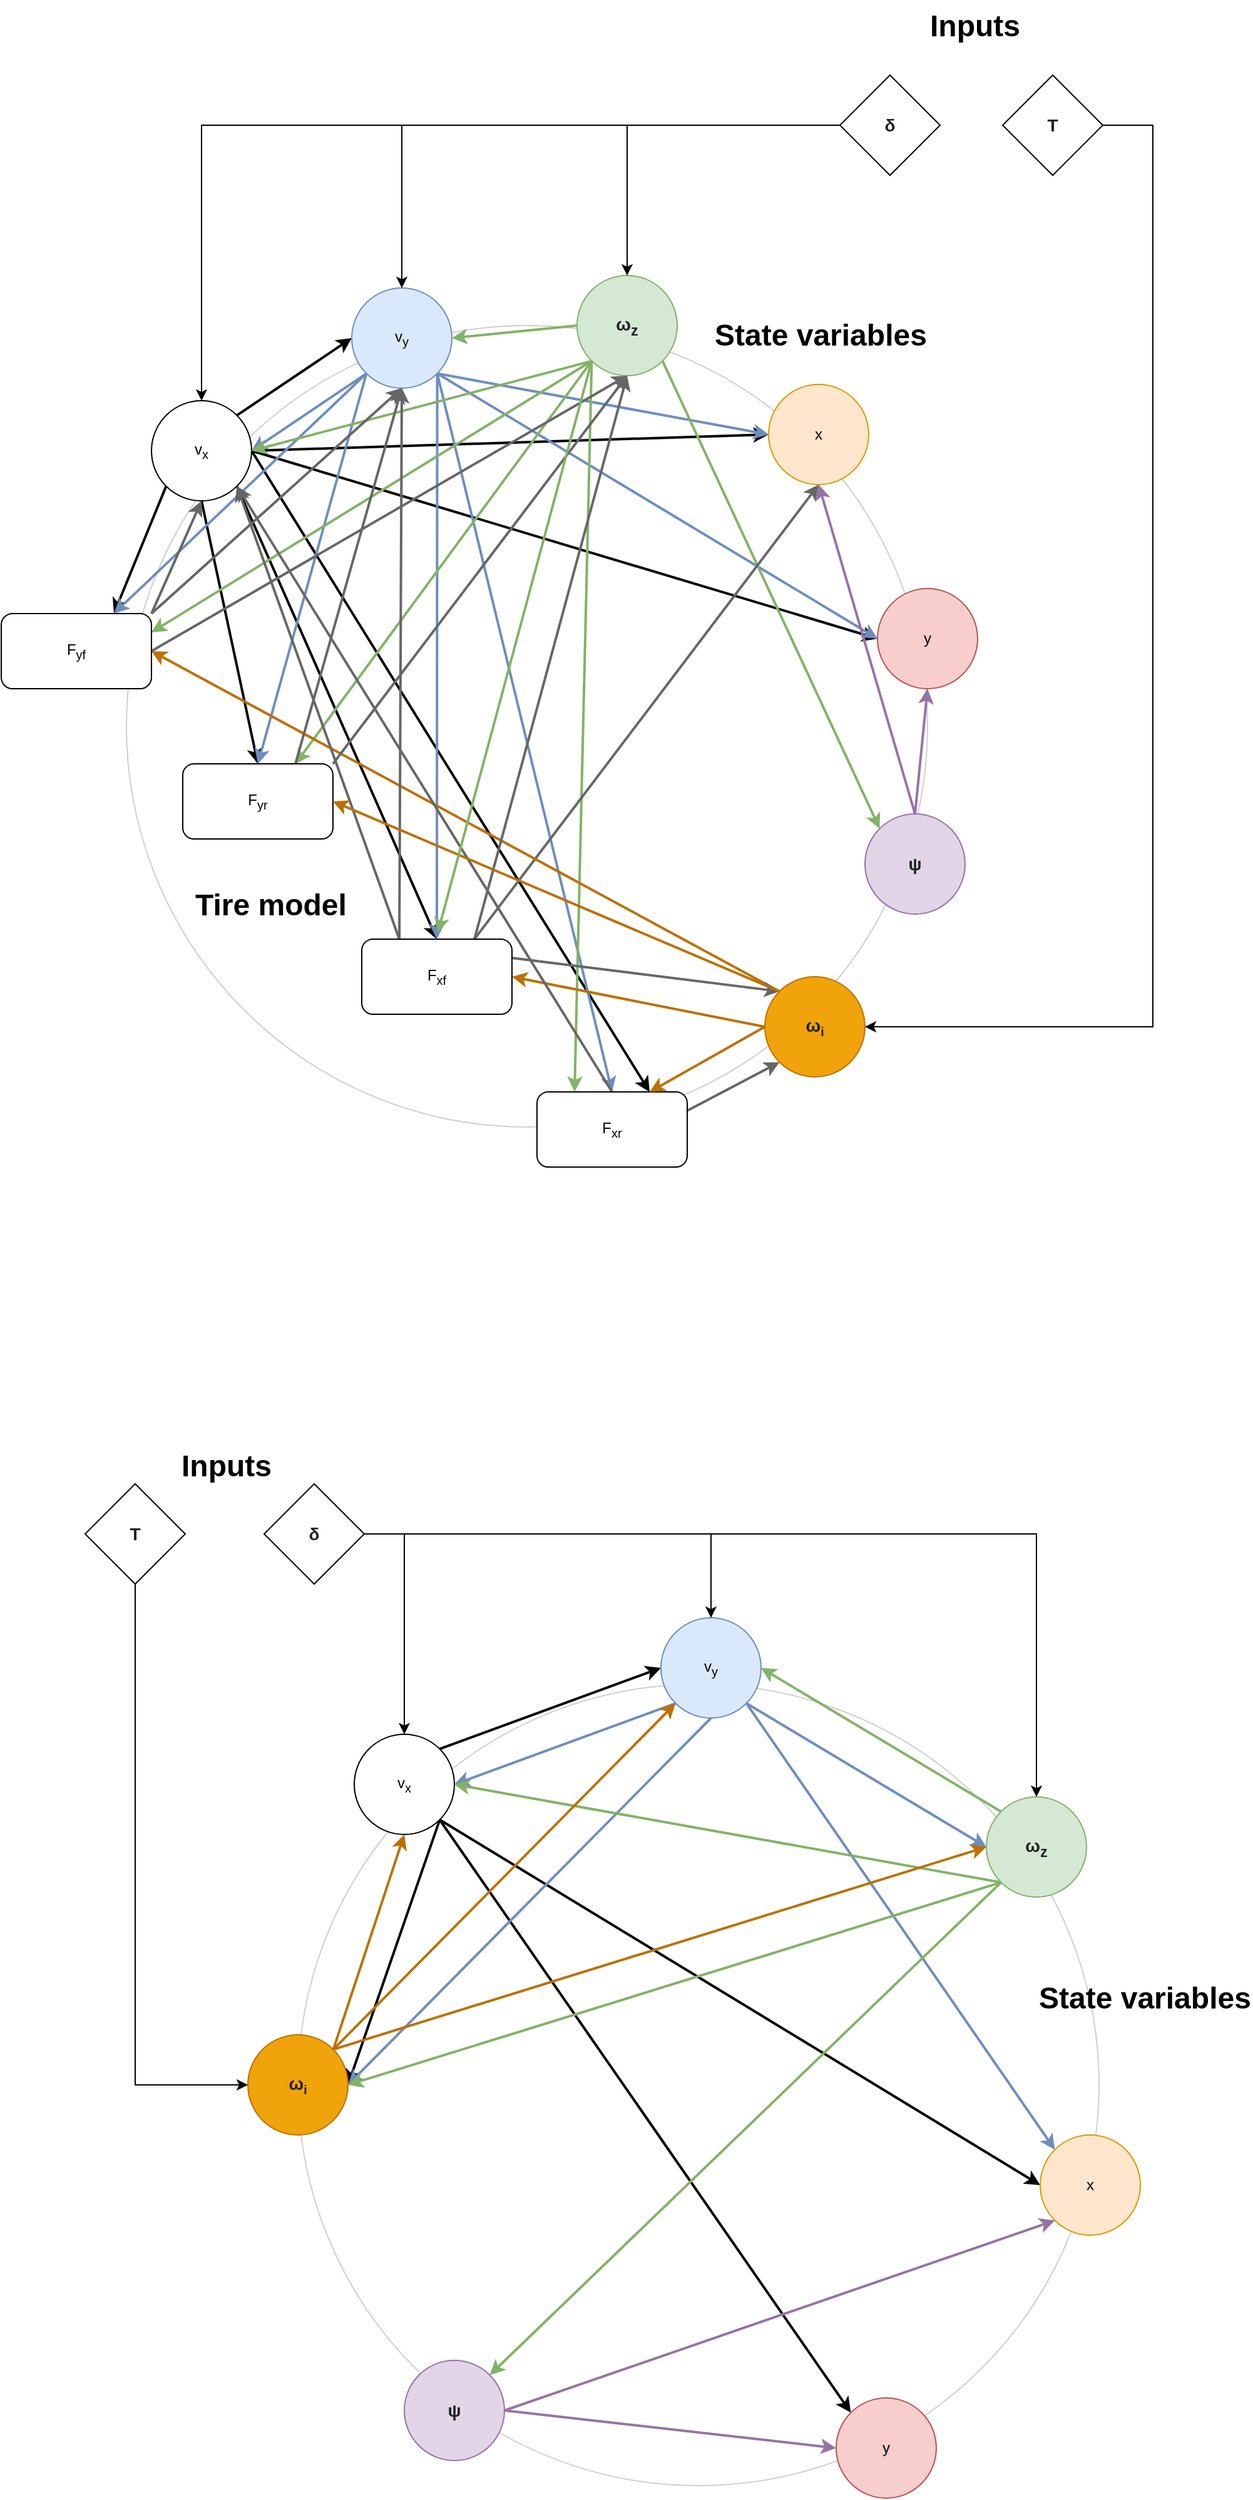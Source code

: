 <mxfile version="24.4.2" type="device">
  <diagram name="Page-1" id="SmEjt208AcDkstMQmcB7">
    <mxGraphModel dx="3241" dy="1084" grid="1" gridSize="10" guides="1" tooltips="1" connect="1" arrows="1" fold="1" page="1" pageScale="1" pageWidth="850" pageHeight="1100" background="none" math="0" shadow="0">
      <root>
        <mxCell id="0" />
        <mxCell id="1" parent="0" />
        <mxCell id="HytQxSOj0bPGNF87cGjF-27" value="" style="ellipse;whiteSpace=wrap;html=1;aspect=fixed;fillColor=none;fontColor=#333333;strokeColor=#CFCFCF;" parent="1" vertex="1">
          <mxGeometry x="-290" y="1405" width="640" height="640" as="geometry" />
        </mxCell>
        <mxCell id="HytQxSOj0bPGNF87cGjF-8" value="" style="ellipse;whiteSpace=wrap;html=1;aspect=fixed;fillColor=none;fontColor=#333333;strokeColor=#CFCFCF;" parent="1" vertex="1">
          <mxGeometry x="-427" y="320" width="640" height="640" as="geometry" />
        </mxCell>
        <mxCell id="tkGNuH9_Lau4I1jgLS7q-32" style="rounded=0;orthogonalLoop=1;jettySize=auto;html=1;exitX=1;exitY=1;exitDx=0;exitDy=0;entryX=0.5;entryY=0;entryDx=0;entryDy=0;strokeWidth=2;" parent="1" source="tkGNuH9_Lau4I1jgLS7q-1" target="tkGNuH9_Lau4I1jgLS7q-16" edge="1">
          <mxGeometry relative="1" as="geometry" />
        </mxCell>
        <mxCell id="tkGNuH9_Lau4I1jgLS7q-49" style="rounded=0;orthogonalLoop=1;jettySize=auto;html=1;exitX=1;exitY=0.5;exitDx=0;exitDy=0;entryX=0;entryY=0.5;entryDx=0;entryDy=0;strokeWidth=2;" parent="1" source="tkGNuH9_Lau4I1jgLS7q-1" target="tkGNuH9_Lau4I1jgLS7q-5" edge="1">
          <mxGeometry relative="1" as="geometry" />
        </mxCell>
        <mxCell id="tkGNuH9_Lau4I1jgLS7q-50" style="rounded=0;orthogonalLoop=1;jettySize=auto;html=1;exitX=1;exitY=0.5;exitDx=0;exitDy=0;entryX=0;entryY=0.5;entryDx=0;entryDy=0;strokeWidth=2;" parent="1" source="tkGNuH9_Lau4I1jgLS7q-1" target="tkGNuH9_Lau4I1jgLS7q-6" edge="1">
          <mxGeometry relative="1" as="geometry" />
        </mxCell>
        <mxCell id="Su9ZDZ7riIdTWJkM_boM-3" style="rounded=0;orthogonalLoop=1;jettySize=auto;html=1;exitX=1;exitY=0;exitDx=0;exitDy=0;entryX=0;entryY=0.5;entryDx=0;entryDy=0;strokeWidth=2;" parent="1" source="tkGNuH9_Lau4I1jgLS7q-1" target="tkGNuH9_Lau4I1jgLS7q-2" edge="1">
          <mxGeometry relative="1" as="geometry" />
        </mxCell>
        <mxCell id="HytQxSOj0bPGNF87cGjF-17" style="rounded=0;orthogonalLoop=1;jettySize=auto;html=1;exitX=0;exitY=1;exitDx=0;exitDy=0;entryX=0.75;entryY=0;entryDx=0;entryDy=0;strokeWidth=2;" parent="1" source="tkGNuH9_Lau4I1jgLS7q-1" target="tkGNuH9_Lau4I1jgLS7q-19" edge="1">
          <mxGeometry relative="1" as="geometry" />
        </mxCell>
        <mxCell id="HytQxSOj0bPGNF87cGjF-18" style="rounded=0;orthogonalLoop=1;jettySize=auto;html=1;exitX=0.5;exitY=1;exitDx=0;exitDy=0;entryX=0.5;entryY=0;entryDx=0;entryDy=0;strokeWidth=2;" parent="1" source="tkGNuH9_Lau4I1jgLS7q-1" target="tkGNuH9_Lau4I1jgLS7q-17" edge="1">
          <mxGeometry relative="1" as="geometry" />
        </mxCell>
        <mxCell id="HytQxSOj0bPGNF87cGjF-19" style="rounded=0;orthogonalLoop=1;jettySize=auto;html=1;exitX=1;exitY=0.5;exitDx=0;exitDy=0;entryX=0.75;entryY=0;entryDx=0;entryDy=0;strokeWidth=2;" parent="1" source="tkGNuH9_Lau4I1jgLS7q-1" target="tkGNuH9_Lau4I1jgLS7q-18" edge="1">
          <mxGeometry relative="1" as="geometry" />
        </mxCell>
        <mxCell id="tkGNuH9_Lau4I1jgLS7q-1" value="v&lt;sub&gt;x&lt;/sub&gt;" style="ellipse;whiteSpace=wrap;html=1;aspect=fixed;strokeWidth=1;" parent="1" vertex="1">
          <mxGeometry x="-407" y="380" width="80" height="80" as="geometry" />
        </mxCell>
        <mxCell id="tkGNuH9_Lau4I1jgLS7q-33" style="rounded=0;orthogonalLoop=1;jettySize=auto;html=1;exitX=1;exitY=1;exitDx=0;exitDy=0;entryX=0.5;entryY=0;entryDx=0;entryDy=0;strokeColor=#6c8ebf;fillColor=#dae8fc;strokeWidth=2;" parent="1" source="tkGNuH9_Lau4I1jgLS7q-2" target="tkGNuH9_Lau4I1jgLS7q-16" edge="1">
          <mxGeometry relative="1" as="geometry" />
        </mxCell>
        <mxCell id="tkGNuH9_Lau4I1jgLS7q-51" style="rounded=0;orthogonalLoop=1;jettySize=auto;html=1;exitX=1;exitY=1;exitDx=0;exitDy=0;entryX=0;entryY=0.5;entryDx=0;entryDy=0;strokeColor=#6c8ebf;fillColor=#dae8fc;strokeWidth=2;" parent="1" source="tkGNuH9_Lau4I1jgLS7q-2" target="tkGNuH9_Lau4I1jgLS7q-5" edge="1">
          <mxGeometry relative="1" as="geometry" />
        </mxCell>
        <mxCell id="Su9ZDZ7riIdTWJkM_boM-2" style="rounded=0;orthogonalLoop=1;jettySize=auto;html=1;exitX=0;exitY=1;exitDx=0;exitDy=0;entryX=1;entryY=0.5;entryDx=0;entryDy=0;strokeColor=#6c8ebf;fillColor=#dae8fc;strokeWidth=2;" parent="1" source="tkGNuH9_Lau4I1jgLS7q-2" target="tkGNuH9_Lau4I1jgLS7q-1" edge="1">
          <mxGeometry relative="1" as="geometry" />
        </mxCell>
        <mxCell id="HytQxSOj0bPGNF87cGjF-13" style="rounded=0;orthogonalLoop=1;jettySize=auto;html=1;exitX=1;exitY=1;exitDx=0;exitDy=0;fillColor=#dae8fc;strokeColor=#6c8ebf;strokeWidth=2;" parent="1" source="tkGNuH9_Lau4I1jgLS7q-2" edge="1">
          <mxGeometry relative="1" as="geometry">
            <mxPoint x="173" y="570" as="targetPoint" />
          </mxGeometry>
        </mxCell>
        <mxCell id="HytQxSOj0bPGNF87cGjF-20" style="rounded=0;orthogonalLoop=1;jettySize=auto;html=1;exitX=0;exitY=1;exitDx=0;exitDy=0;entryX=0.75;entryY=0;entryDx=0;entryDy=0;fillColor=#dae8fc;strokeColor=#6c8ebf;strokeWidth=2;" parent="1" source="tkGNuH9_Lau4I1jgLS7q-2" target="tkGNuH9_Lau4I1jgLS7q-19" edge="1">
          <mxGeometry relative="1" as="geometry" />
        </mxCell>
        <mxCell id="HytQxSOj0bPGNF87cGjF-21" style="rounded=0;orthogonalLoop=1;jettySize=auto;html=1;exitX=0;exitY=1;exitDx=0;exitDy=0;entryX=0.5;entryY=0;entryDx=0;entryDy=0;fillColor=#dae8fc;strokeColor=#6c8ebf;strokeWidth=2;" parent="1" source="tkGNuH9_Lau4I1jgLS7q-2" target="tkGNuH9_Lau4I1jgLS7q-17" edge="1">
          <mxGeometry relative="1" as="geometry" />
        </mxCell>
        <mxCell id="HytQxSOj0bPGNF87cGjF-22" style="rounded=0;orthogonalLoop=1;jettySize=auto;html=1;exitX=1;exitY=1;exitDx=0;exitDy=0;entryX=0.5;entryY=0;entryDx=0;entryDy=0;fillColor=#dae8fc;strokeColor=#6c8ebf;strokeWidth=2;" parent="1" source="tkGNuH9_Lau4I1jgLS7q-2" target="tkGNuH9_Lau4I1jgLS7q-18" edge="1">
          <mxGeometry relative="1" as="geometry" />
        </mxCell>
        <mxCell id="tkGNuH9_Lau4I1jgLS7q-2" value="v&lt;sub&gt;y&lt;/sub&gt;" style="ellipse;whiteSpace=wrap;html=1;aspect=fixed;fillColor=#dae8fc;strokeColor=#6c8ebf;" parent="1" vertex="1">
          <mxGeometry x="-247" y="290" width="80" height="80" as="geometry" />
        </mxCell>
        <mxCell id="tkGNuH9_Lau4I1jgLS7q-46" style="rounded=0;orthogonalLoop=1;jettySize=auto;html=1;exitX=0;exitY=0.5;exitDx=0;exitDy=0;entryX=1;entryY=0.5;entryDx=0;entryDy=0;fillColor=#d5e8d4;strokeColor=#82b366;strokeWidth=2;" parent="1" source="tkGNuH9_Lau4I1jgLS7q-3" target="tkGNuH9_Lau4I1jgLS7q-2" edge="1">
          <mxGeometry relative="1" as="geometry" />
        </mxCell>
        <mxCell id="tkGNuH9_Lau4I1jgLS7q-47" style="rounded=0;orthogonalLoop=1;jettySize=auto;html=1;exitX=0;exitY=1;exitDx=0;exitDy=0;entryX=1;entryY=0.5;entryDx=0;entryDy=0;fillColor=#d5e8d4;strokeColor=#82b366;strokeWidth=2;" parent="1" source="tkGNuH9_Lau4I1jgLS7q-3" target="tkGNuH9_Lau4I1jgLS7q-1" edge="1">
          <mxGeometry relative="1" as="geometry" />
        </mxCell>
        <mxCell id="Su9ZDZ7riIdTWJkM_boM-9" style="rounded=0;orthogonalLoop=1;jettySize=auto;html=1;exitX=1;exitY=1;exitDx=0;exitDy=0;entryX=0;entryY=0;entryDx=0;entryDy=0;fillColor=#d5e8d4;strokeColor=#82b366;strokeWidth=2;" parent="1" source="tkGNuH9_Lau4I1jgLS7q-3" target="tkGNuH9_Lau4I1jgLS7q-4" edge="1">
          <mxGeometry relative="1" as="geometry" />
        </mxCell>
        <mxCell id="HytQxSOj0bPGNF87cGjF-23" style="rounded=0;orthogonalLoop=1;jettySize=auto;html=1;exitX=0;exitY=1;exitDx=0;exitDy=0;entryX=1;entryY=0.25;entryDx=0;entryDy=0;fillColor=#d5e8d4;strokeColor=#82b366;strokeWidth=2;" parent="1" source="tkGNuH9_Lau4I1jgLS7q-3" target="tkGNuH9_Lau4I1jgLS7q-19" edge="1">
          <mxGeometry relative="1" as="geometry" />
        </mxCell>
        <mxCell id="HytQxSOj0bPGNF87cGjF-24" style="rounded=0;orthogonalLoop=1;jettySize=auto;html=1;exitX=0;exitY=1;exitDx=0;exitDy=0;entryX=0.75;entryY=0;entryDx=0;entryDy=0;fillColor=#d5e8d4;strokeColor=#82b366;strokeWidth=2;" parent="1" source="tkGNuH9_Lau4I1jgLS7q-3" target="tkGNuH9_Lau4I1jgLS7q-17" edge="1">
          <mxGeometry relative="1" as="geometry" />
        </mxCell>
        <mxCell id="HytQxSOj0bPGNF87cGjF-26" style="rounded=0;orthogonalLoop=1;jettySize=auto;html=1;exitX=0;exitY=1;exitDx=0;exitDy=0;entryX=0.25;entryY=0;entryDx=0;entryDy=0;fillColor=#d5e8d4;strokeColor=#82b366;strokeWidth=2;" parent="1" source="tkGNuH9_Lau4I1jgLS7q-3" target="tkGNuH9_Lau4I1jgLS7q-18" edge="1">
          <mxGeometry relative="1" as="geometry" />
        </mxCell>
        <mxCell id="tkGNuH9_Lau4I1jgLS7q-3" value="&lt;b style=&quot;color: rgb(32, 33, 36); font-family: &amp;quot;Google Sans&amp;quot;, arial, sans-serif; font-size: 14px; text-align: left;&quot;&gt;ω&lt;sub&gt;z&lt;/sub&gt;&lt;/b&gt;" style="ellipse;whiteSpace=wrap;html=1;aspect=fixed;fillColor=#d5e8d4;strokeColor=#82b366;labelBackgroundColor=none;" parent="1" vertex="1">
          <mxGeometry x="-67" y="280" width="80" height="80" as="geometry" />
        </mxCell>
        <mxCell id="tkGNuH9_Lau4I1jgLS7q-14" style="rounded=0;orthogonalLoop=1;jettySize=auto;html=1;exitX=0.75;exitY=0;exitDx=0;exitDy=0;entryX=0.5;entryY=1;entryDx=0;entryDy=0;fillColor=#f5f5f5;strokeColor=#666666;strokeWidth=2;" parent="1" source="tkGNuH9_Lau4I1jgLS7q-16" target="tkGNuH9_Lau4I1jgLS7q-5" edge="1">
          <mxGeometry relative="1" as="geometry" />
        </mxCell>
        <mxCell id="tkGNuH9_Lau4I1jgLS7q-15" style="rounded=0;orthogonalLoop=1;jettySize=auto;html=1;exitX=0.5;exitY=0;exitDx=0;exitDy=0;entryX=0.5;entryY=1;entryDx=0;entryDy=0;fillColor=#e1d5e7;strokeColor=#9673a6;strokeWidth=2;" parent="1" source="tkGNuH9_Lau4I1jgLS7q-4" target="tkGNuH9_Lau4I1jgLS7q-6" edge="1">
          <mxGeometry relative="1" as="geometry" />
        </mxCell>
        <mxCell id="HytQxSOj0bPGNF87cGjF-12" style="rounded=0;orthogonalLoop=1;jettySize=auto;html=1;exitX=0.5;exitY=0;exitDx=0;exitDy=0;entryX=0.5;entryY=1;entryDx=0;entryDy=0;fillColor=#e1d5e7;strokeColor=#9673a6;strokeWidth=2;" parent="1" source="tkGNuH9_Lau4I1jgLS7q-4" target="tkGNuH9_Lau4I1jgLS7q-5" edge="1">
          <mxGeometry relative="1" as="geometry" />
        </mxCell>
        <mxCell id="tkGNuH9_Lau4I1jgLS7q-4" value="&lt;b style=&quot;color: rgb(32, 33, 36); font-family: &amp;quot;Google Sans&amp;quot;, arial, sans-serif; font-size: 14px; text-align: left;&quot;&gt;ψ&lt;/b&gt;" style="ellipse;whiteSpace=wrap;html=1;aspect=fixed;fillColor=#e1d5e7;strokeColor=#9673a6;labelBackgroundColor=none;" parent="1" vertex="1">
          <mxGeometry x="163" y="710" width="80" height="80" as="geometry" />
        </mxCell>
        <mxCell id="tkGNuH9_Lau4I1jgLS7q-6" value="y" style="ellipse;whiteSpace=wrap;html=1;aspect=fixed;fillColor=#f8cecc;strokeColor=#b85450;" parent="1" vertex="1">
          <mxGeometry x="173" y="530" width="80" height="80" as="geometry" />
        </mxCell>
        <mxCell id="tkGNuH9_Lau4I1jgLS7q-34" style="rounded=0;orthogonalLoop=1;jettySize=auto;html=1;exitX=0;exitY=0.5;exitDx=0;exitDy=0;entryX=1;entryY=0.5;entryDx=0;entryDy=0;strokeColor=#BD7000;fillColor=#f0a30a;strokeWidth=2;" parent="1" source="tkGNuH9_Lau4I1jgLS7q-7" target="tkGNuH9_Lau4I1jgLS7q-16" edge="1">
          <mxGeometry relative="1" as="geometry" />
        </mxCell>
        <mxCell id="tkGNuH9_Lau4I1jgLS7q-36" style="rounded=0;orthogonalLoop=1;jettySize=auto;html=1;exitX=0;exitY=0;exitDx=0;exitDy=0;entryX=1;entryY=0.5;entryDx=0;entryDy=0;strokeColor=#BD7000;fillColor=#f0a30a;strokeWidth=2;" parent="1" source="tkGNuH9_Lau4I1jgLS7q-7" target="tkGNuH9_Lau4I1jgLS7q-19" edge="1">
          <mxGeometry relative="1" as="geometry" />
        </mxCell>
        <mxCell id="tkGNuH9_Lau4I1jgLS7q-7" value="&lt;b style=&quot;color: rgb(32, 33, 36); font-family: &amp;quot;Google Sans&amp;quot;, arial, sans-serif; font-size: 14px; text-align: left;&quot;&gt;ω&lt;/b&gt;&lt;b style=&quot;color: rgb(32, 33, 36); font-family: &amp;quot;Google Sans&amp;quot;, arial, sans-serif; text-align: left; font-size: 11.667px;&quot;&gt;&lt;sub&gt;i&lt;/sub&gt;&lt;/b&gt;" style="ellipse;whiteSpace=wrap;html=1;aspect=fixed;fillColor=#f0a30a;fontColor=#000000;strokeColor=#BD7000;labelBackgroundColor=none;strokeWidth=1;" parent="1" vertex="1">
          <mxGeometry x="83" y="840" width="80" height="80" as="geometry" />
        </mxCell>
        <mxCell id="tkGNuH9_Lau4I1jgLS7q-11" style="edgeStyle=orthogonalEdgeStyle;rounded=0;orthogonalLoop=1;jettySize=auto;html=1;exitX=0;exitY=0.5;exitDx=0;exitDy=0;entryX=0.5;entryY=0;entryDx=0;entryDy=0;" parent="1" source="tkGNuH9_Lau4I1jgLS7q-8" target="tkGNuH9_Lau4I1jgLS7q-1" edge="1">
          <mxGeometry relative="1" as="geometry" />
        </mxCell>
        <mxCell id="tkGNuH9_Lau4I1jgLS7q-12" style="edgeStyle=orthogonalEdgeStyle;rounded=0;orthogonalLoop=1;jettySize=auto;html=1;exitX=0;exitY=0.5;exitDx=0;exitDy=0;entryX=0.5;entryY=0;entryDx=0;entryDy=0;" parent="1" source="tkGNuH9_Lau4I1jgLS7q-8" target="tkGNuH9_Lau4I1jgLS7q-2" edge="1">
          <mxGeometry relative="1" as="geometry" />
        </mxCell>
        <mxCell id="tkGNuH9_Lau4I1jgLS7q-13" style="edgeStyle=orthogonalEdgeStyle;rounded=0;orthogonalLoop=1;jettySize=auto;html=1;exitX=0;exitY=0.5;exitDx=0;exitDy=0;entryX=0.5;entryY=0;entryDx=0;entryDy=0;" parent="1" source="tkGNuH9_Lau4I1jgLS7q-8" target="tkGNuH9_Lau4I1jgLS7q-3" edge="1">
          <mxGeometry relative="1" as="geometry">
            <Array as="points">
              <mxPoint x="-27" y="160" />
            </Array>
          </mxGeometry>
        </mxCell>
        <mxCell id="tkGNuH9_Lau4I1jgLS7q-8" value="&lt;b style=&quot;forced-color-adjust: none; color: rgb(32, 33, 36); font-family: &amp;quot;Google Sans&amp;quot;, arial, sans-serif; font-size: 14px; font-style: normal; font-variant-ligatures: normal; font-variant-caps: normal; letter-spacing: normal; orphans: 2; text-align: left; text-indent: 0px; text-transform: none; widows: 2; word-spacing: 0px; -webkit-text-stroke-width: 0px; white-space: normal; background-color: rgb(255, 255, 255); text-decoration-thickness: initial; text-decoration-style: initial; text-decoration-color: initial;&quot;&gt;δ&lt;/b&gt;" style="rhombus;whiteSpace=wrap;html=1;" parent="1" vertex="1">
          <mxGeometry x="143" y="120" width="80" height="80" as="geometry" />
        </mxCell>
        <mxCell id="tkGNuH9_Lau4I1jgLS7q-10" style="edgeStyle=orthogonalEdgeStyle;rounded=0;orthogonalLoop=1;jettySize=auto;html=1;exitX=1;exitY=0.5;exitDx=0;exitDy=0;entryX=1;entryY=0.5;entryDx=0;entryDy=0;" parent="1" source="tkGNuH9_Lau4I1jgLS7q-9" target="tkGNuH9_Lau4I1jgLS7q-7" edge="1">
          <mxGeometry relative="1" as="geometry">
            <mxPoint x="283" y="860" as="targetPoint" />
            <Array as="points">
              <mxPoint x="393" y="160" />
              <mxPoint x="393" y="880" />
            </Array>
          </mxGeometry>
        </mxCell>
        <mxCell id="tkGNuH9_Lau4I1jgLS7q-9" value="&lt;b style=&quot;forced-color-adjust: none; color: rgb(32, 33, 36); font-family: &amp;quot;Google Sans&amp;quot;, arial, sans-serif; font-size: 14px; font-style: normal; font-variant-ligatures: normal; font-variant-caps: normal; letter-spacing: normal; orphans: 2; text-align: left; text-indent: 0px; text-transform: none; widows: 2; word-spacing: 0px; -webkit-text-stroke-width: 0px; white-space: normal; background-color: rgb(255, 255, 255); text-decoration-thickness: initial; text-decoration-style: initial; text-decoration-color: initial;&quot;&gt;T&lt;/b&gt;" style="rhombus;whiteSpace=wrap;html=1;" parent="1" vertex="1">
          <mxGeometry x="273" y="120" width="80" height="80" as="geometry" />
        </mxCell>
        <mxCell id="tkGNuH9_Lau4I1jgLS7q-39" style="rounded=0;orthogonalLoop=1;jettySize=auto;html=1;exitX=0.25;exitY=0;exitDx=0;exitDy=0;entryX=1;entryY=1;entryDx=0;entryDy=0;fillColor=#f5f5f5;strokeColor=#666666;strokeWidth=2;" parent="1" source="tkGNuH9_Lau4I1jgLS7q-16" target="tkGNuH9_Lau4I1jgLS7q-1" edge="1">
          <mxGeometry relative="1" as="geometry" />
        </mxCell>
        <mxCell id="Su9ZDZ7riIdTWJkM_boM-4" style="rounded=0;orthogonalLoop=1;jettySize=auto;html=1;exitX=1;exitY=0.25;exitDx=0;exitDy=0;entryX=0;entryY=1;entryDx=0;entryDy=0;fillColor=#f5f5f5;strokeColor=#666666;strokeWidth=2;" parent="1" source="tkGNuH9_Lau4I1jgLS7q-18" target="tkGNuH9_Lau4I1jgLS7q-7" edge="1">
          <mxGeometry relative="1" as="geometry" />
        </mxCell>
        <mxCell id="Su9ZDZ7riIdTWJkM_boM-5" style="rounded=0;orthogonalLoop=1;jettySize=auto;html=1;exitX=1;exitY=0.25;exitDx=0;exitDy=0;entryX=0;entryY=0;entryDx=0;entryDy=0;fillColor=#f5f5f5;strokeColor=#666666;strokeWidth=2;" parent="1" source="tkGNuH9_Lau4I1jgLS7q-16" target="tkGNuH9_Lau4I1jgLS7q-7" edge="1">
          <mxGeometry relative="1" as="geometry" />
        </mxCell>
        <mxCell id="tkGNuH9_Lau4I1jgLS7q-48" style="rounded=0;orthogonalLoop=1;jettySize=auto;html=1;exitX=1;exitY=0;exitDx=0;exitDy=0;entryX=0.5;entryY=1;entryDx=0;entryDy=0;fillColor=#f5f5f5;strokeColor=#666666;strokeWidth=2;" parent="1" source="tkGNuH9_Lau4I1jgLS7q-17" target="tkGNuH9_Lau4I1jgLS7q-3" edge="1">
          <mxGeometry relative="1" as="geometry" />
        </mxCell>
        <mxCell id="tkGNuH9_Lau4I1jgLS7q-40" style="rounded=0;orthogonalLoop=1;jettySize=auto;html=1;exitX=0.5;exitY=0;exitDx=0;exitDy=0;entryX=1;entryY=1;entryDx=0;entryDy=0;fillColor=#f5f5f5;strokeColor=#666666;strokeWidth=2;" parent="1" source="tkGNuH9_Lau4I1jgLS7q-18" target="tkGNuH9_Lau4I1jgLS7q-1" edge="1">
          <mxGeometry relative="1" as="geometry" />
        </mxCell>
        <mxCell id="tkGNuH9_Lau4I1jgLS7q-43" style="rounded=0;orthogonalLoop=1;jettySize=auto;html=1;exitX=1;exitY=0;exitDx=0;exitDy=0;entryX=0.5;entryY=1;entryDx=0;entryDy=0;fillColor=#f5f5f5;strokeColor=#666666;strokeWidth=2;" parent="1" source="tkGNuH9_Lau4I1jgLS7q-19" target="tkGNuH9_Lau4I1jgLS7q-2" edge="1">
          <mxGeometry relative="1" as="geometry" />
        </mxCell>
        <mxCell id="tkGNuH9_Lau4I1jgLS7q-18" value="F&lt;sub&gt;xr&lt;/sub&gt;" style="rounded=1;whiteSpace=wrap;html=1;" parent="1" vertex="1">
          <mxGeometry x="-99" y="932" width="120" height="60" as="geometry" />
        </mxCell>
        <mxCell id="tkGNuH9_Lau4I1jgLS7q-41" style="rounded=0;orthogonalLoop=1;jettySize=auto;html=1;exitX=1;exitY=0;exitDx=0;exitDy=0;entryX=0.5;entryY=1;entryDx=0;entryDy=0;fillColor=#f5f5f5;strokeColor=#666666;strokeWidth=2;" parent="1" source="tkGNuH9_Lau4I1jgLS7q-19" target="tkGNuH9_Lau4I1jgLS7q-1" edge="1">
          <mxGeometry relative="1" as="geometry" />
        </mxCell>
        <mxCell id="tkGNuH9_Lau4I1jgLS7q-44" style="rounded=0;orthogonalLoop=1;jettySize=auto;html=1;exitX=0.75;exitY=0;exitDx=0;exitDy=0;entryX=0.5;entryY=1;entryDx=0;entryDy=0;fillColor=#f5f5f5;strokeColor=#666666;strokeWidth=2;" parent="1" source="tkGNuH9_Lau4I1jgLS7q-17" target="tkGNuH9_Lau4I1jgLS7q-2" edge="1">
          <mxGeometry relative="1" as="geometry" />
        </mxCell>
        <mxCell id="tkGNuH9_Lau4I1jgLS7q-35" style="rounded=0;orthogonalLoop=1;jettySize=auto;html=1;exitX=0;exitY=0.5;exitDx=0;exitDy=0;entryX=0.75;entryY=0;entryDx=0;entryDy=0;strokeColor=#BD7000;fillColor=#f0a30a;strokeWidth=2;" parent="1" source="tkGNuH9_Lau4I1jgLS7q-7" target="tkGNuH9_Lau4I1jgLS7q-18" edge="1">
          <mxGeometry relative="1" as="geometry">
            <mxPoint x="113" y="280" as="sourcePoint" />
            <mxPoint x="573" y="-245" as="targetPoint" />
          </mxGeometry>
        </mxCell>
        <mxCell id="Su9ZDZ7riIdTWJkM_boM-6" value="&lt;h1 style=&quot;margin-top: 0px;&quot;&gt;Inputs&lt;/h1&gt;" style="text;html=1;whiteSpace=wrap;overflow=hidden;rounded=0;" parent="1" vertex="1">
          <mxGeometry x="213" y="60" width="90" height="40" as="geometry" />
        </mxCell>
        <mxCell id="Su9ZDZ7riIdTWJkM_boM-7" value="&lt;h1 style=&quot;margin-top: 0px;&quot;&gt;State variables&lt;/h1&gt;" style="text;html=1;whiteSpace=wrap;overflow=hidden;rounded=0;" parent="1" vertex="1">
          <mxGeometry x="41" y="307" width="172" height="40" as="geometry" />
        </mxCell>
        <mxCell id="Su9ZDZ7riIdTWJkM_boM-8" value="&lt;h1 style=&quot;margin-top: 0px;&quot;&gt;Tire model&lt;/h1&gt;" style="text;html=1;whiteSpace=wrap;overflow=hidden;rounded=0;strokeWidth=2;" parent="1" vertex="1">
          <mxGeometry x="-374" y="762" width="135" height="40" as="geometry" />
        </mxCell>
        <mxCell id="HytQxSOj0bPGNF87cGjF-15" style="rounded=0;orthogonalLoop=1;jettySize=auto;html=1;exitX=0.75;exitY=0;exitDx=0;exitDy=0;entryX=0.5;entryY=1;entryDx=0;entryDy=0;fillColor=#f5f5f5;strokeColor=#666666;strokeWidth=2;" parent="1" source="tkGNuH9_Lau4I1jgLS7q-16" target="tkGNuH9_Lau4I1jgLS7q-3" edge="1">
          <mxGeometry relative="1" as="geometry" />
        </mxCell>
        <mxCell id="HytQxSOj0bPGNF87cGjF-16" style="rounded=0;orthogonalLoop=1;jettySize=auto;html=1;exitX=0.25;exitY=0;exitDx=0;exitDy=0;entryX=0.5;entryY=1;entryDx=0;entryDy=0;fillColor=#f5f5f5;strokeColor=#666666;strokeWidth=2;" parent="1" source="tkGNuH9_Lau4I1jgLS7q-16" target="tkGNuH9_Lau4I1jgLS7q-2" edge="1">
          <mxGeometry relative="1" as="geometry" />
        </mxCell>
        <mxCell id="tkGNuH9_Lau4I1jgLS7q-16" value="F&lt;sub&gt;xf&lt;/sub&gt;" style="rounded=1;whiteSpace=wrap;html=1;strokeWidth=1;" parent="1" vertex="1">
          <mxGeometry x="-239" y="810" width="120" height="60" as="geometry" />
        </mxCell>
        <mxCell id="HytQxSOj0bPGNF87cGjF-14" style="rounded=0;orthogonalLoop=1;jettySize=auto;html=1;exitX=1;exitY=0.5;exitDx=0;exitDy=0;entryX=0.5;entryY=1;entryDx=0;entryDy=0;fillColor=#f5f5f5;strokeColor=#666666;strokeWidth=2;" parent="1" source="tkGNuH9_Lau4I1jgLS7q-19" target="tkGNuH9_Lau4I1jgLS7q-3" edge="1">
          <mxGeometry relative="1" as="geometry" />
        </mxCell>
        <mxCell id="tkGNuH9_Lau4I1jgLS7q-19" value="F&lt;sub&gt;yf&lt;/sub&gt;" style="rounded=1;whiteSpace=wrap;html=1;" parent="1" vertex="1">
          <mxGeometry x="-527" y="550" width="120" height="60" as="geometry" />
        </mxCell>
        <mxCell id="tkGNuH9_Lau4I1jgLS7q-17" value="F&lt;sub&gt;yr&lt;/sub&gt;" style="rounded=1;whiteSpace=wrap;html=1;strokeWidth=1;" parent="1" vertex="1">
          <mxGeometry x="-382" y="670" width="120" height="60" as="geometry" />
        </mxCell>
        <mxCell id="HytQxSOj0bPGNF87cGjF-9" value="" style="rounded=0;orthogonalLoop=1;jettySize=auto;html=1;exitX=0;exitY=0;exitDx=0;exitDy=0;entryX=1;entryY=0.5;entryDx=0;entryDy=0;strokeColor=#BD7000;fillColor=#f0a30a;strokeWidth=2;" parent="1" source="tkGNuH9_Lau4I1jgLS7q-7" target="tkGNuH9_Lau4I1jgLS7q-17" edge="1">
          <mxGeometry relative="1" as="geometry">
            <mxPoint x="191" y="862" as="sourcePoint" />
            <mxPoint x="-467" y="560" as="targetPoint" />
          </mxGeometry>
        </mxCell>
        <mxCell id="HytQxSOj0bPGNF87cGjF-10" value="" style="rounded=0;orthogonalLoop=1;jettySize=auto;html=1;exitX=1;exitY=0;exitDx=0;exitDy=0;entryX=0.5;entryY=0;entryDx=0;entryDy=0;strokeColor=#BD7000;fillColor=#f0a30a;strokeWidth=2;" parent="1" source="HytQxSOj0bPGNF87cGjF-8" target="tkGNuH9_Lau4I1jgLS7q-5" edge="1">
          <mxGeometry relative="1" as="geometry">
            <mxPoint x="119" y="414" as="sourcePoint" />
            <mxPoint x="-467" y="560" as="targetPoint" />
          </mxGeometry>
        </mxCell>
        <mxCell id="tkGNuH9_Lau4I1jgLS7q-5" value="x" style="ellipse;whiteSpace=wrap;html=1;aspect=fixed;fillColor=#ffe6cc;strokeColor=#d79b00;strokeWidth=1;" parent="1" vertex="1">
          <mxGeometry x="86" y="367" width="80" height="80" as="geometry" />
        </mxCell>
        <mxCell id="HytQxSOj0bPGNF87cGjF-25" style="rounded=0;orthogonalLoop=1;jettySize=auto;html=1;exitX=0;exitY=1;exitDx=0;exitDy=0;entryX=0.506;entryY=-0.087;entryDx=0;entryDy=0;entryPerimeter=0;fillColor=#d5e8d4;strokeColor=#82b366;strokeWidth=2;" parent="1" source="tkGNuH9_Lau4I1jgLS7q-3" target="tkGNuH9_Lau4I1jgLS7q-16" edge="1">
          <mxGeometry relative="1" as="geometry" />
        </mxCell>
        <mxCell id="HytQxSOj0bPGNF87cGjF-29" style="rounded=0;orthogonalLoop=1;jettySize=auto;html=1;exitX=1;exitY=1;exitDx=0;exitDy=0;entryX=0;entryY=0.5;entryDx=0;entryDy=0;strokeWidth=2;" parent="1" source="HytQxSOj0bPGNF87cGjF-35" target="HytQxSOj0bPGNF87cGjF-87" edge="1">
          <mxGeometry relative="1" as="geometry" />
        </mxCell>
        <mxCell id="HytQxSOj0bPGNF87cGjF-30" style="rounded=0;orthogonalLoop=1;jettySize=auto;html=1;exitX=1;exitY=1;exitDx=0;exitDy=0;entryX=0;entryY=0;entryDx=0;entryDy=0;strokeWidth=2;" parent="1" source="HytQxSOj0bPGNF87cGjF-35" target="HytQxSOj0bPGNF87cGjF-55" edge="1">
          <mxGeometry relative="1" as="geometry" />
        </mxCell>
        <mxCell id="HytQxSOj0bPGNF87cGjF-31" style="rounded=0;orthogonalLoop=1;jettySize=auto;html=1;exitX=1;exitY=0;exitDx=0;exitDy=0;entryX=0;entryY=0.5;entryDx=0;entryDy=0;strokeWidth=2;" parent="1" source="HytQxSOj0bPGNF87cGjF-35" target="HytQxSOj0bPGNF87cGjF-43" edge="1">
          <mxGeometry relative="1" as="geometry" />
        </mxCell>
        <mxCell id="cxgniqTWcSj1p9FiLL2I-1" style="rounded=0;orthogonalLoop=1;jettySize=auto;html=1;exitX=1;exitY=1;exitDx=0;exitDy=0;entryX=1;entryY=0.5;entryDx=0;entryDy=0;strokeWidth=2;" parent="1" source="HytQxSOj0bPGNF87cGjF-35" target="HytQxSOj0bPGNF87cGjF-58" edge="1">
          <mxGeometry relative="1" as="geometry" />
        </mxCell>
        <mxCell id="HytQxSOj0bPGNF87cGjF-35" value="v&lt;sub&gt;x&lt;/sub&gt;" style="ellipse;whiteSpace=wrap;html=1;aspect=fixed;" parent="1" vertex="1">
          <mxGeometry x="-245" y="1445" width="80" height="80" as="geometry" />
        </mxCell>
        <mxCell id="HytQxSOj0bPGNF87cGjF-37" style="rounded=0;orthogonalLoop=1;jettySize=auto;html=1;exitX=1;exitY=1;exitDx=0;exitDy=0;entryX=0;entryY=0;entryDx=0;entryDy=0;strokeColor=#6c8ebf;fillColor=#dae8fc;strokeWidth=2;" parent="1" source="HytQxSOj0bPGNF87cGjF-43" target="HytQxSOj0bPGNF87cGjF-87" edge="1">
          <mxGeometry relative="1" as="geometry" />
        </mxCell>
        <mxCell id="HytQxSOj0bPGNF87cGjF-38" style="rounded=0;orthogonalLoop=1;jettySize=auto;html=1;exitX=0;exitY=1;exitDx=0;exitDy=0;entryX=1;entryY=0.5;entryDx=0;entryDy=0;strokeColor=#6c8ebf;fillColor=#dae8fc;strokeWidth=2;" parent="1" source="HytQxSOj0bPGNF87cGjF-43" target="HytQxSOj0bPGNF87cGjF-35" edge="1">
          <mxGeometry relative="1" as="geometry" />
        </mxCell>
        <mxCell id="HytQxSOj0bPGNF87cGjF-39" style="rounded=0;orthogonalLoop=1;jettySize=auto;html=1;exitX=1;exitY=1;exitDx=0;exitDy=0;fillColor=#dae8fc;strokeColor=#6c8ebf;entryX=0;entryY=0.5;entryDx=0;entryDy=0;strokeWidth=2;" parent="1" source="HytQxSOj0bPGNF87cGjF-43" target="HytQxSOj0bPGNF87cGjF-50" edge="1">
          <mxGeometry relative="1" as="geometry">
            <mxPoint x="310" y="1655" as="targetPoint" />
          </mxGeometry>
        </mxCell>
        <mxCell id="cxgniqTWcSj1p9FiLL2I-2" style="rounded=0;orthogonalLoop=1;jettySize=auto;html=1;exitX=0.5;exitY=1;exitDx=0;exitDy=0;entryX=1;entryY=0.5;entryDx=0;entryDy=0;fillColor=#dae8fc;strokeColor=#6c8ebf;strokeWidth=2;" parent="1" source="HytQxSOj0bPGNF87cGjF-43" target="HytQxSOj0bPGNF87cGjF-58" edge="1">
          <mxGeometry relative="1" as="geometry" />
        </mxCell>
        <mxCell id="HytQxSOj0bPGNF87cGjF-43" value="v&lt;sub&gt;y&lt;/sub&gt;" style="ellipse;whiteSpace=wrap;html=1;aspect=fixed;fillColor=#dae8fc;strokeColor=#6c8ebf;" parent="1" vertex="1">
          <mxGeometry y="1352" width="80" height="80" as="geometry" />
        </mxCell>
        <mxCell id="HytQxSOj0bPGNF87cGjF-44" style="rounded=0;orthogonalLoop=1;jettySize=auto;html=1;exitX=0;exitY=0;exitDx=0;exitDy=0;fillColor=#d5e8d4;strokeColor=#82b366;strokeWidth=2;" parent="1" source="HytQxSOj0bPGNF87cGjF-50" edge="1">
          <mxGeometry relative="1" as="geometry">
            <mxPoint x="80" y="1392" as="targetPoint" />
          </mxGeometry>
        </mxCell>
        <mxCell id="HytQxSOj0bPGNF87cGjF-45" style="rounded=0;orthogonalLoop=1;jettySize=auto;html=1;exitX=0;exitY=1;exitDx=0;exitDy=0;entryX=1;entryY=0.5;entryDx=0;entryDy=0;fillColor=#d5e8d4;strokeColor=#82b366;strokeWidth=2;" parent="1" source="HytQxSOj0bPGNF87cGjF-50" target="HytQxSOj0bPGNF87cGjF-35" edge="1">
          <mxGeometry relative="1" as="geometry" />
        </mxCell>
        <mxCell id="HytQxSOj0bPGNF87cGjF-46" style="rounded=0;orthogonalLoop=1;jettySize=auto;html=1;exitX=0;exitY=1;exitDx=0;exitDy=0;entryX=1;entryY=0;entryDx=0;entryDy=0;fillColor=#d5e8d4;strokeColor=#82b366;strokeWidth=2;" parent="1" source="HytQxSOj0bPGNF87cGjF-50" target="HytQxSOj0bPGNF87cGjF-54" edge="1">
          <mxGeometry relative="1" as="geometry" />
        </mxCell>
        <mxCell id="cxgniqTWcSj1p9FiLL2I-3" style="rounded=0;orthogonalLoop=1;jettySize=auto;html=1;exitX=0;exitY=1;exitDx=0;exitDy=0;entryX=1;entryY=0.5;entryDx=0;entryDy=0;fillColor=#d5e8d4;strokeColor=#82b366;strokeWidth=2;" parent="1" source="HytQxSOj0bPGNF87cGjF-50" target="HytQxSOj0bPGNF87cGjF-58" edge="1">
          <mxGeometry relative="1" as="geometry" />
        </mxCell>
        <mxCell id="HytQxSOj0bPGNF87cGjF-50" value="&lt;b style=&quot;color: rgb(32, 33, 36); font-family: &amp;quot;Google Sans&amp;quot;, arial, sans-serif; font-size: 14px; text-align: left;&quot;&gt;ω&lt;sub&gt;z&lt;/sub&gt;&lt;/b&gt;" style="ellipse;whiteSpace=wrap;html=1;aspect=fixed;fillColor=#d5e8d4;strokeColor=#82b366;labelBackgroundColor=none;" parent="1" vertex="1">
          <mxGeometry x="260" y="1495" width="80" height="80" as="geometry" />
        </mxCell>
        <mxCell id="HytQxSOj0bPGNF87cGjF-52" style="rounded=0;orthogonalLoop=1;jettySize=auto;html=1;exitX=1;exitY=0.5;exitDx=0;exitDy=0;entryX=0;entryY=0.5;entryDx=0;entryDy=0;fillColor=#e1d5e7;strokeColor=#9673a6;strokeWidth=2;" parent="1" source="HytQxSOj0bPGNF87cGjF-54" target="HytQxSOj0bPGNF87cGjF-55" edge="1">
          <mxGeometry relative="1" as="geometry" />
        </mxCell>
        <mxCell id="HytQxSOj0bPGNF87cGjF-53" style="rounded=0;orthogonalLoop=1;jettySize=auto;html=1;exitX=1;exitY=0.5;exitDx=0;exitDy=0;entryX=0;entryY=1;entryDx=0;entryDy=0;fillColor=#e1d5e7;strokeColor=#9673a6;strokeWidth=2;" parent="1" source="HytQxSOj0bPGNF87cGjF-54" target="HytQxSOj0bPGNF87cGjF-87" edge="1">
          <mxGeometry relative="1" as="geometry" />
        </mxCell>
        <mxCell id="HytQxSOj0bPGNF87cGjF-54" value="&lt;b style=&quot;color: rgb(32, 33, 36); font-family: &amp;quot;Google Sans&amp;quot;, arial, sans-serif; font-size: 14px; text-align: left;&quot;&gt;ψ&lt;/b&gt;" style="ellipse;whiteSpace=wrap;html=1;aspect=fixed;fillColor=#e1d5e7;strokeColor=#9673a6;labelBackgroundColor=none;" parent="1" vertex="1">
          <mxGeometry x="-205" y="1945" width="80" height="80" as="geometry" />
        </mxCell>
        <mxCell id="HytQxSOj0bPGNF87cGjF-55" value="y" style="ellipse;whiteSpace=wrap;html=1;aspect=fixed;fillColor=#f8cecc;strokeColor=#b85450;" parent="1" vertex="1">
          <mxGeometry x="140" y="1975" width="80" height="80" as="geometry" />
        </mxCell>
        <mxCell id="cxgniqTWcSj1p9FiLL2I-4" style="rounded=0;orthogonalLoop=1;jettySize=auto;html=1;exitX=1;exitY=0;exitDx=0;exitDy=0;entryX=0.5;entryY=1;entryDx=0;entryDy=0;fillColor=#f0a30a;strokeColor=#BD7000;strokeWidth=2;" parent="1" source="HytQxSOj0bPGNF87cGjF-58" target="HytQxSOj0bPGNF87cGjF-35" edge="1">
          <mxGeometry relative="1" as="geometry" />
        </mxCell>
        <mxCell id="cxgniqTWcSj1p9FiLL2I-5" style="rounded=0;orthogonalLoop=1;jettySize=auto;html=1;exitX=1;exitY=0;exitDx=0;exitDy=0;entryX=0;entryY=1;entryDx=0;entryDy=0;fillColor=#f0a30a;strokeColor=#BD7000;strokeWidth=2;" parent="1" source="HytQxSOj0bPGNF87cGjF-58" target="HytQxSOj0bPGNF87cGjF-43" edge="1">
          <mxGeometry relative="1" as="geometry" />
        </mxCell>
        <mxCell id="cxgniqTWcSj1p9FiLL2I-6" style="rounded=0;orthogonalLoop=1;jettySize=auto;html=1;exitX=1;exitY=0;exitDx=0;exitDy=0;entryX=0;entryY=0.5;entryDx=0;entryDy=0;fillColor=#f0a30a;strokeColor=#BD7000;strokeWidth=2;" parent="1" source="HytQxSOj0bPGNF87cGjF-58" target="HytQxSOj0bPGNF87cGjF-50" edge="1">
          <mxGeometry relative="1" as="geometry" />
        </mxCell>
        <mxCell id="HytQxSOj0bPGNF87cGjF-58" value="&lt;b style=&quot;color: rgb(32, 33, 36); font-family: &amp;quot;Google Sans&amp;quot;, arial, sans-serif; font-size: 14px; text-align: left;&quot;&gt;ω&lt;/b&gt;&lt;b style=&quot;color: rgb(32, 33, 36); font-family: &amp;quot;Google Sans&amp;quot;, arial, sans-serif; text-align: left; font-size: 11.667px;&quot;&gt;&lt;sub&gt;i&lt;/sub&gt;&lt;/b&gt;" style="ellipse;whiteSpace=wrap;html=1;aspect=fixed;fillColor=#f0a30a;fontColor=#000000;strokeColor=#BD7000;labelBackgroundColor=none;" parent="1" vertex="1">
          <mxGeometry x="-330" y="1685" width="80" height="80" as="geometry" />
        </mxCell>
        <mxCell id="HytQxSOj0bPGNF87cGjF-59" style="edgeStyle=orthogonalEdgeStyle;rounded=0;orthogonalLoop=1;jettySize=auto;html=1;exitX=1;exitY=0.5;exitDx=0;exitDy=0;entryX=0.5;entryY=0;entryDx=0;entryDy=0;" parent="1" source="HytQxSOj0bPGNF87cGjF-62" target="HytQxSOj0bPGNF87cGjF-35" edge="1">
          <mxGeometry relative="1" as="geometry">
            <Array as="points">
              <mxPoint x="-205" y="1285" />
            </Array>
          </mxGeometry>
        </mxCell>
        <mxCell id="HytQxSOj0bPGNF87cGjF-60" style="edgeStyle=orthogonalEdgeStyle;rounded=0;orthogonalLoop=1;jettySize=auto;html=1;exitX=1;exitY=0.5;exitDx=0;exitDy=0;entryX=0.5;entryY=0;entryDx=0;entryDy=0;" parent="1" source="HytQxSOj0bPGNF87cGjF-62" target="HytQxSOj0bPGNF87cGjF-43" edge="1">
          <mxGeometry relative="1" as="geometry">
            <Array as="points">
              <mxPoint x="40" y="1285" />
            </Array>
          </mxGeometry>
        </mxCell>
        <mxCell id="HytQxSOj0bPGNF87cGjF-61" style="edgeStyle=orthogonalEdgeStyle;rounded=0;orthogonalLoop=1;jettySize=auto;html=1;exitX=1;exitY=0.5;exitDx=0;exitDy=0;entryX=0.5;entryY=0;entryDx=0;entryDy=0;" parent="1" source="HytQxSOj0bPGNF87cGjF-62" target="HytQxSOj0bPGNF87cGjF-50" edge="1">
          <mxGeometry relative="1" as="geometry">
            <Array as="points">
              <mxPoint x="300" y="1285" />
            </Array>
          </mxGeometry>
        </mxCell>
        <mxCell id="HytQxSOj0bPGNF87cGjF-62" value="&lt;b style=&quot;forced-color-adjust: none; color: rgb(32, 33, 36); font-family: &amp;quot;Google Sans&amp;quot;, arial, sans-serif; font-size: 14px; font-style: normal; font-variant-ligatures: normal; font-variant-caps: normal; letter-spacing: normal; orphans: 2; text-align: left; text-indent: 0px; text-transform: none; widows: 2; word-spacing: 0px; -webkit-text-stroke-width: 0px; white-space: normal; background-color: rgb(255, 255, 255); text-decoration-thickness: initial; text-decoration-style: initial; text-decoration-color: initial;&quot;&gt;δ&lt;/b&gt;" style="rhombus;whiteSpace=wrap;html=1;" parent="1" vertex="1">
          <mxGeometry x="-317" y="1245" width="80" height="80" as="geometry" />
        </mxCell>
        <mxCell id="HytQxSOj0bPGNF87cGjF-63" style="edgeStyle=orthogonalEdgeStyle;rounded=0;orthogonalLoop=1;jettySize=auto;html=1;exitX=0.5;exitY=1;exitDx=0;exitDy=0;entryX=0;entryY=0.5;entryDx=0;entryDy=0;" parent="1" source="HytQxSOj0bPGNF87cGjF-64" target="HytQxSOj0bPGNF87cGjF-58" edge="1">
          <mxGeometry relative="1" as="geometry">
            <mxPoint x="420" y="1945" as="targetPoint" />
            <Array as="points">
              <mxPoint x="-420" y="1725" />
            </Array>
          </mxGeometry>
        </mxCell>
        <mxCell id="HytQxSOj0bPGNF87cGjF-64" value="&lt;b style=&quot;forced-color-adjust: none; color: rgb(32, 33, 36); font-family: &amp;quot;Google Sans&amp;quot;, arial, sans-serif; font-size: 14px; font-style: normal; font-variant-ligatures: normal; font-variant-caps: normal; letter-spacing: normal; orphans: 2; text-align: left; text-indent: 0px; text-transform: none; widows: 2; word-spacing: 0px; -webkit-text-stroke-width: 0px; white-space: normal; background-color: rgb(255, 255, 255); text-decoration-thickness: initial; text-decoration-style: initial; text-decoration-color: initial;&quot;&gt;T&lt;/b&gt;" style="rhombus;whiteSpace=wrap;html=1;" parent="1" vertex="1">
          <mxGeometry x="-460" y="1245" width="80" height="80" as="geometry" />
        </mxCell>
        <mxCell id="HytQxSOj0bPGNF87cGjF-75" value="&lt;h1 style=&quot;margin-top: 0px;&quot;&gt;Inputs&lt;/h1&gt;" style="text;html=1;whiteSpace=wrap;overflow=hidden;rounded=0;" parent="1" vertex="1">
          <mxGeometry x="-385" y="1210" width="90" height="40" as="geometry" />
        </mxCell>
        <mxCell id="HytQxSOj0bPGNF87cGjF-76" value="&lt;h1 style=&quot;margin-top: 0px;&quot;&gt;State variables&lt;/h1&gt;" style="text;html=1;whiteSpace=wrap;overflow=hidden;rounded=0;" parent="1" vertex="1">
          <mxGeometry x="300" y="1635" width="172" height="40" as="geometry" />
        </mxCell>
        <mxCell id="HytQxSOj0bPGNF87cGjF-87" value="x" style="ellipse;whiteSpace=wrap;html=1;aspect=fixed;fillColor=#ffe6cc;strokeColor=#d79b00;" parent="1" vertex="1">
          <mxGeometry x="303" y="1765" width="80" height="80" as="geometry" />
        </mxCell>
      </root>
    </mxGraphModel>
  </diagram>
</mxfile>
